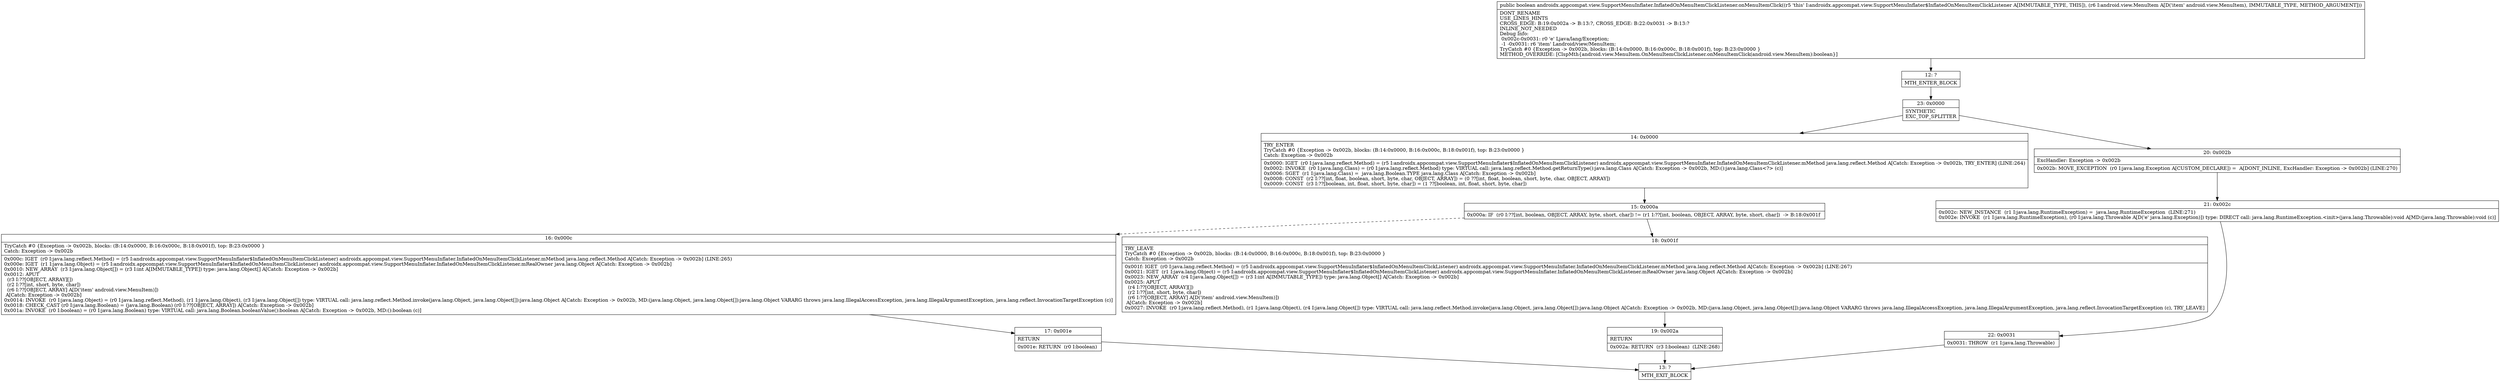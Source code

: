 digraph "CFG forandroidx.appcompat.view.SupportMenuInflater.InflatedOnMenuItemClickListener.onMenuItemClick(Landroid\/view\/MenuItem;)Z" {
Node_12 [shape=record,label="{12\:\ ?|MTH_ENTER_BLOCK\l}"];
Node_23 [shape=record,label="{23\:\ 0x0000|SYNTHETIC\lEXC_TOP_SPLITTER\l}"];
Node_14 [shape=record,label="{14\:\ 0x0000|TRY_ENTER\lTryCatch #0 \{Exception \-\> 0x002b, blocks: (B:14:0x0000, B:16:0x000c, B:18:0x001f), top: B:23:0x0000 \}\lCatch: Exception \-\> 0x002b\l|0x0000: IGET  (r0 I:java.lang.reflect.Method) = (r5 I:androidx.appcompat.view.SupportMenuInflater$InflatedOnMenuItemClickListener) androidx.appcompat.view.SupportMenuInflater.InflatedOnMenuItemClickListener.mMethod java.lang.reflect.Method A[Catch: Exception \-\> 0x002b, TRY_ENTER] (LINE:264)\l0x0002: INVOKE  (r0 I:java.lang.Class) = (r0 I:java.lang.reflect.Method) type: VIRTUAL call: java.lang.reflect.Method.getReturnType():java.lang.Class A[Catch: Exception \-\> 0x002b, MD:():java.lang.Class\<?\> (c)]\l0x0006: SGET  (r1 I:java.lang.Class) =  java.lang.Boolean.TYPE java.lang.Class A[Catch: Exception \-\> 0x002b]\l0x0008: CONST  (r2 I:??[int, float, boolean, short, byte, char, OBJECT, ARRAY]) = (0 ??[int, float, boolean, short, byte, char, OBJECT, ARRAY]) \l0x0009: CONST  (r3 I:??[boolean, int, float, short, byte, char]) = (1 ??[boolean, int, float, short, byte, char]) \l}"];
Node_15 [shape=record,label="{15\:\ 0x000a|0x000a: IF  (r0 I:??[int, boolean, OBJECT, ARRAY, byte, short, char]) != (r1 I:??[int, boolean, OBJECT, ARRAY, byte, short, char])  \-\> B:18:0x001f \l}"];
Node_16 [shape=record,label="{16\:\ 0x000c|TryCatch #0 \{Exception \-\> 0x002b, blocks: (B:14:0x0000, B:16:0x000c, B:18:0x001f), top: B:23:0x0000 \}\lCatch: Exception \-\> 0x002b\l|0x000c: IGET  (r0 I:java.lang.reflect.Method) = (r5 I:androidx.appcompat.view.SupportMenuInflater$InflatedOnMenuItemClickListener) androidx.appcompat.view.SupportMenuInflater.InflatedOnMenuItemClickListener.mMethod java.lang.reflect.Method A[Catch: Exception \-\> 0x002b] (LINE:265)\l0x000e: IGET  (r1 I:java.lang.Object) = (r5 I:androidx.appcompat.view.SupportMenuInflater$InflatedOnMenuItemClickListener) androidx.appcompat.view.SupportMenuInflater.InflatedOnMenuItemClickListener.mRealOwner java.lang.Object A[Catch: Exception \-\> 0x002b]\l0x0010: NEW_ARRAY  (r3 I:java.lang.Object[]) = (r3 I:int A[IMMUTABLE_TYPE]) type: java.lang.Object[] A[Catch: Exception \-\> 0x002b]\l0x0012: APUT  \l  (r3 I:??[OBJECT, ARRAY][])\l  (r2 I:??[int, short, byte, char])\l  (r6 I:??[OBJECT, ARRAY] A[D('item' android.view.MenuItem)])\l A[Catch: Exception \-\> 0x002b]\l0x0014: INVOKE  (r0 I:java.lang.Object) = (r0 I:java.lang.reflect.Method), (r1 I:java.lang.Object), (r3 I:java.lang.Object[]) type: VIRTUAL call: java.lang.reflect.Method.invoke(java.lang.Object, java.lang.Object[]):java.lang.Object A[Catch: Exception \-\> 0x002b, MD:(java.lang.Object, java.lang.Object[]):java.lang.Object VARARG throws java.lang.IllegalAccessException, java.lang.IllegalArgumentException, java.lang.reflect.InvocationTargetException (c)]\l0x0018: CHECK_CAST (r0 I:java.lang.Boolean) = (java.lang.Boolean) (r0 I:??[OBJECT, ARRAY]) A[Catch: Exception \-\> 0x002b]\l0x001a: INVOKE  (r0 I:boolean) = (r0 I:java.lang.Boolean) type: VIRTUAL call: java.lang.Boolean.booleanValue():boolean A[Catch: Exception \-\> 0x002b, MD:():boolean (c)]\l}"];
Node_17 [shape=record,label="{17\:\ 0x001e|RETURN\l|0x001e: RETURN  (r0 I:boolean) \l}"];
Node_13 [shape=record,label="{13\:\ ?|MTH_EXIT_BLOCK\l}"];
Node_18 [shape=record,label="{18\:\ 0x001f|TRY_LEAVE\lTryCatch #0 \{Exception \-\> 0x002b, blocks: (B:14:0x0000, B:16:0x000c, B:18:0x001f), top: B:23:0x0000 \}\lCatch: Exception \-\> 0x002b\l|0x001f: IGET  (r0 I:java.lang.reflect.Method) = (r5 I:androidx.appcompat.view.SupportMenuInflater$InflatedOnMenuItemClickListener) androidx.appcompat.view.SupportMenuInflater.InflatedOnMenuItemClickListener.mMethod java.lang.reflect.Method A[Catch: Exception \-\> 0x002b] (LINE:267)\l0x0021: IGET  (r1 I:java.lang.Object) = (r5 I:androidx.appcompat.view.SupportMenuInflater$InflatedOnMenuItemClickListener) androidx.appcompat.view.SupportMenuInflater.InflatedOnMenuItemClickListener.mRealOwner java.lang.Object A[Catch: Exception \-\> 0x002b]\l0x0023: NEW_ARRAY  (r4 I:java.lang.Object[]) = (r3 I:int A[IMMUTABLE_TYPE]) type: java.lang.Object[] A[Catch: Exception \-\> 0x002b]\l0x0025: APUT  \l  (r4 I:??[OBJECT, ARRAY][])\l  (r2 I:??[int, short, byte, char])\l  (r6 I:??[OBJECT, ARRAY] A[D('item' android.view.MenuItem)])\l A[Catch: Exception \-\> 0x002b]\l0x0027: INVOKE  (r0 I:java.lang.reflect.Method), (r1 I:java.lang.Object), (r4 I:java.lang.Object[]) type: VIRTUAL call: java.lang.reflect.Method.invoke(java.lang.Object, java.lang.Object[]):java.lang.Object A[Catch: Exception \-\> 0x002b, MD:(java.lang.Object, java.lang.Object[]):java.lang.Object VARARG throws java.lang.IllegalAccessException, java.lang.IllegalArgumentException, java.lang.reflect.InvocationTargetException (c), TRY_LEAVE]\l}"];
Node_19 [shape=record,label="{19\:\ 0x002a|RETURN\l|0x002a: RETURN  (r3 I:boolean)  (LINE:268)\l}"];
Node_20 [shape=record,label="{20\:\ 0x002b|ExcHandler: Exception \-\> 0x002b\l|0x002b: MOVE_EXCEPTION  (r0 I:java.lang.Exception A[CUSTOM_DECLARE]) =  A[DONT_INLINE, ExcHandler: Exception \-\> 0x002b] (LINE:270)\l}"];
Node_21 [shape=record,label="{21\:\ 0x002c|0x002c: NEW_INSTANCE  (r1 I:java.lang.RuntimeException) =  java.lang.RuntimeException  (LINE:271)\l0x002e: INVOKE  (r1 I:java.lang.RuntimeException), (r0 I:java.lang.Throwable A[D('e' java.lang.Exception)]) type: DIRECT call: java.lang.RuntimeException.\<init\>(java.lang.Throwable):void A[MD:(java.lang.Throwable):void (c)]\l}"];
Node_22 [shape=record,label="{22\:\ 0x0031|0x0031: THROW  (r1 I:java.lang.Throwable) \l}"];
MethodNode[shape=record,label="{public boolean androidx.appcompat.view.SupportMenuInflater.InflatedOnMenuItemClickListener.onMenuItemClick((r5 'this' I:androidx.appcompat.view.SupportMenuInflater$InflatedOnMenuItemClickListener A[IMMUTABLE_TYPE, THIS]), (r6 I:android.view.MenuItem A[D('item' android.view.MenuItem), IMMUTABLE_TYPE, METHOD_ARGUMENT]))  | DONT_RENAME\lUSE_LINES_HINTS\lCROSS_EDGE: B:19:0x002a \-\> B:13:?, CROSS_EDGE: B:22:0x0031 \-\> B:13:?\lINLINE_NOT_NEEDED\lDebug Info:\l  0x002c\-0x0031: r0 'e' Ljava\/lang\/Exception;\l  \-1 \-0x0031: r6 'item' Landroid\/view\/MenuItem;\lTryCatch #0 \{Exception \-\> 0x002b, blocks: (B:14:0x0000, B:16:0x000c, B:18:0x001f), top: B:23:0x0000 \}\lMETHOD_OVERRIDE: [ClspMth\{android.view.MenuItem.OnMenuItemClickListener.onMenuItemClick(android.view.MenuItem):boolean\}]\l}"];
MethodNode -> Node_12;Node_12 -> Node_23;
Node_23 -> Node_14;
Node_23 -> Node_20;
Node_14 -> Node_15;
Node_15 -> Node_16[style=dashed];
Node_15 -> Node_18;
Node_16 -> Node_17;
Node_17 -> Node_13;
Node_18 -> Node_19;
Node_19 -> Node_13;
Node_20 -> Node_21;
Node_21 -> Node_22;
Node_22 -> Node_13;
}

